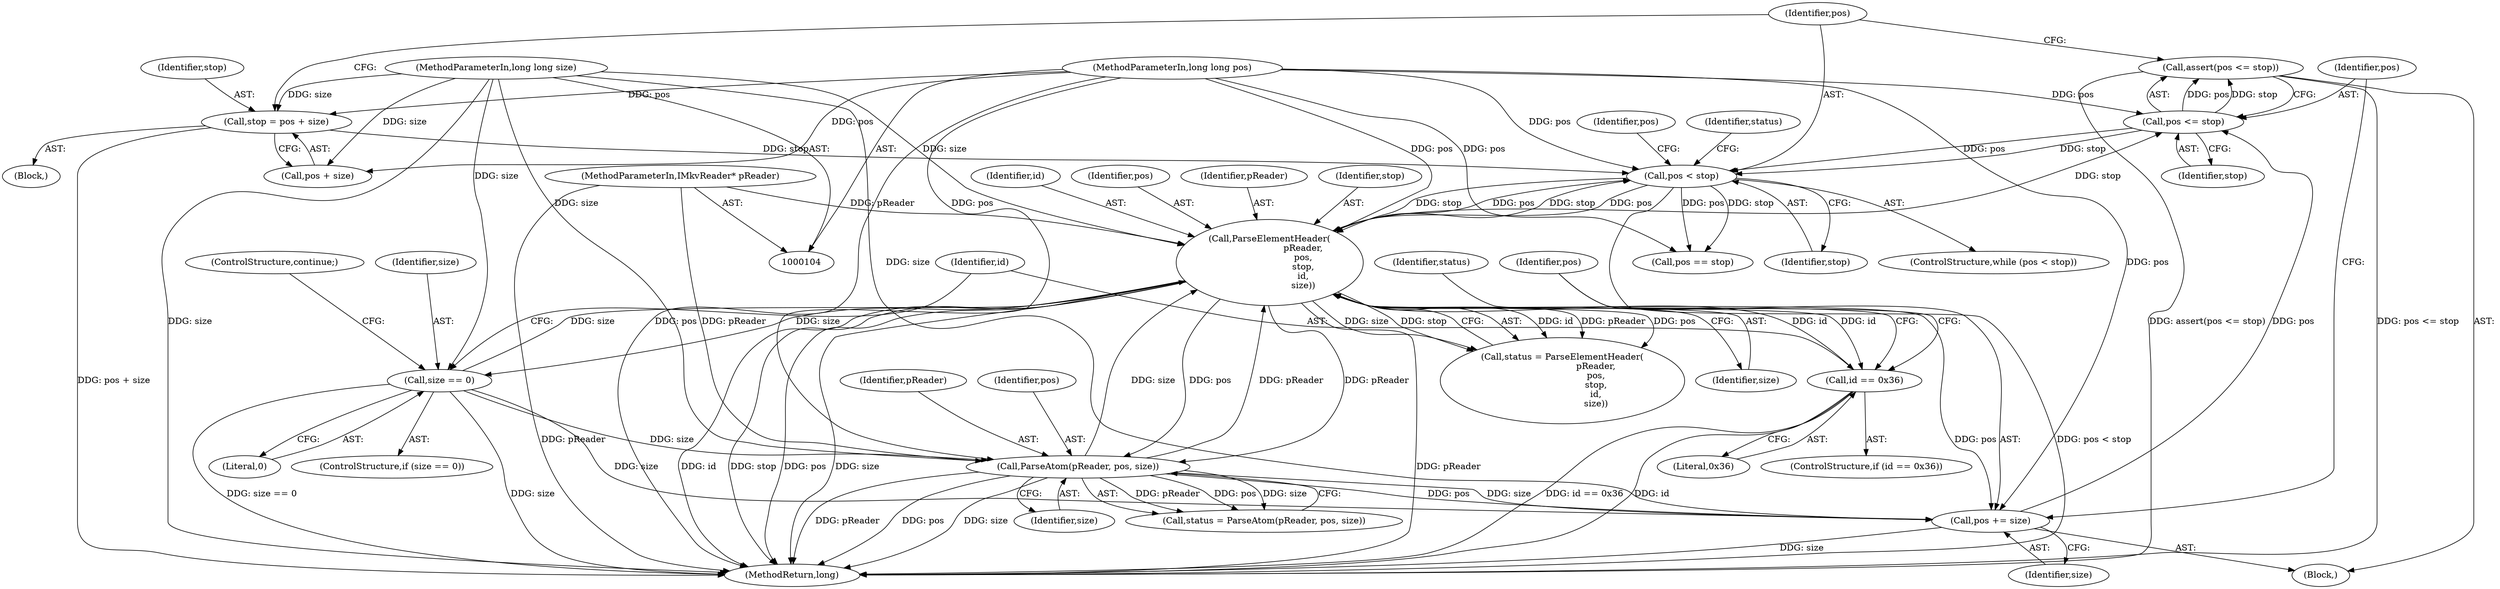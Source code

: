 digraph "1_Android_04839626ed859623901ebd3a5fd483982186b59d_163@API" {
"1000162" [label="(Call,assert(pos <= stop))"];
"1000163" [label="(Call,pos <= stop)"];
"1000159" [label="(Call,pos += size)"];
"1000138" [label="(Call,size == 0)"];
"1000125" [label="(Call,ParseElementHeader(\n                        pReader,\n                        pos,\n                        stop,\n                        id,\n                        size))"];
"1000149" [label="(Call,ParseAtom(pReader, pos, size))"];
"1000105" [label="(MethodParameterIn,IMkvReader* pReader)"];
"1000106" [label="(MethodParameterIn,long long pos)"];
"1000107" [label="(MethodParameterIn,long long size)"];
"1000116" [label="(Call,pos < stop)"];
"1000110" [label="(Call,stop = pos + size)"];
"1000143" [label="(Call,id == 0x36)"];
"1000165" [label="(Identifier,stop)"];
"1000106" [label="(MethodParameterIn,long long pos)"];
"1000140" [label="(Literal,0)"];
"1000112" [label="(Call,pos + size)"];
"1000164" [label="(Identifier,pos)"];
"1000139" [label="(Identifier,size)"];
"1000116" [label="(Call,pos < stop)"];
"1000145" [label="(Literal,0x36)"];
"1000126" [label="(Identifier,pReader)"];
"1000152" [label="(Identifier,size)"];
"1000144" [label="(Identifier,id)"];
"1000148" [label="(Identifier,status)"];
"1000111" [label="(Identifier,stop)"];
"1000118" [label="(Identifier,stop)"];
"1000125" [label="(Call,ParseElementHeader(\n                        pReader,\n                        pos,\n                        stop,\n                        id,\n                        size))"];
"1000160" [label="(Identifier,pos)"];
"1000147" [label="(Call,status = ParseAtom(pReader, pos, size))"];
"1000128" [label="(Identifier,stop)"];
"1000107" [label="(MethodParameterIn,long long size)"];
"1000108" [label="(Block,)"];
"1000151" [label="(Identifier,pos)"];
"1000110" [label="(Call,stop = pos + size)"];
"1000150" [label="(Identifier,pReader)"];
"1000138" [label="(Call,size == 0)"];
"1000115" [label="(ControlStructure,while (pos < stop))"];
"1000137" [label="(ControlStructure,if (size == 0))"];
"1000129" [label="(Identifier,id)"];
"1000162" [label="(Call,assert(pos <= stop))"];
"1000149" [label="(Call,ParseAtom(pReader, pos, size))"];
"1000167" [label="(Call,pos == stop)"];
"1000143" [label="(Call,id == 0x36)"];
"1000142" [label="(ControlStructure,if (id == 0x36))"];
"1000123" [label="(Call,status = ParseElementHeader(\n                        pReader,\n                        pos,\n                        stop,\n                        id,\n                        size))"];
"1000130" [label="(Identifier,size)"];
"1000105" [label="(MethodParameterIn,IMkvReader* pReader)"];
"1000161" [label="(Identifier,size)"];
"1000127" [label="(Identifier,pos)"];
"1000159" [label="(Call,pos += size)"];
"1000117" [label="(Identifier,pos)"];
"1000141" [label="(ControlStructure,continue;)"];
"1000124" [label="(Identifier,status)"];
"1000168" [label="(Identifier,pos)"];
"1000119" [label="(Block,)"];
"1000172" [label="(MethodReturn,long)"];
"1000163" [label="(Call,pos <= stop)"];
"1000162" -> "1000119"  [label="AST: "];
"1000162" -> "1000163"  [label="CFG: "];
"1000163" -> "1000162"  [label="AST: "];
"1000117" -> "1000162"  [label="CFG: "];
"1000162" -> "1000172"  [label="DDG: pos <= stop"];
"1000162" -> "1000172"  [label="DDG: assert(pos <= stop)"];
"1000163" -> "1000162"  [label="DDG: pos"];
"1000163" -> "1000162"  [label="DDG: stop"];
"1000163" -> "1000165"  [label="CFG: "];
"1000164" -> "1000163"  [label="AST: "];
"1000165" -> "1000163"  [label="AST: "];
"1000163" -> "1000116"  [label="DDG: pos"];
"1000163" -> "1000116"  [label="DDG: stop"];
"1000159" -> "1000163"  [label="DDG: pos"];
"1000106" -> "1000163"  [label="DDG: pos"];
"1000125" -> "1000163"  [label="DDG: stop"];
"1000159" -> "1000119"  [label="AST: "];
"1000159" -> "1000161"  [label="CFG: "];
"1000160" -> "1000159"  [label="AST: "];
"1000161" -> "1000159"  [label="AST: "];
"1000164" -> "1000159"  [label="CFG: "];
"1000159" -> "1000172"  [label="DDG: size"];
"1000138" -> "1000159"  [label="DDG: size"];
"1000149" -> "1000159"  [label="DDG: size"];
"1000149" -> "1000159"  [label="DDG: pos"];
"1000107" -> "1000159"  [label="DDG: size"];
"1000125" -> "1000159"  [label="DDG: pos"];
"1000106" -> "1000159"  [label="DDG: pos"];
"1000138" -> "1000137"  [label="AST: "];
"1000138" -> "1000140"  [label="CFG: "];
"1000139" -> "1000138"  [label="AST: "];
"1000140" -> "1000138"  [label="AST: "];
"1000141" -> "1000138"  [label="CFG: "];
"1000144" -> "1000138"  [label="CFG: "];
"1000138" -> "1000172"  [label="DDG: size"];
"1000138" -> "1000172"  [label="DDG: size == 0"];
"1000138" -> "1000125"  [label="DDG: size"];
"1000125" -> "1000138"  [label="DDG: size"];
"1000107" -> "1000138"  [label="DDG: size"];
"1000138" -> "1000149"  [label="DDG: size"];
"1000125" -> "1000123"  [label="AST: "];
"1000125" -> "1000130"  [label="CFG: "];
"1000126" -> "1000125"  [label="AST: "];
"1000127" -> "1000125"  [label="AST: "];
"1000128" -> "1000125"  [label="AST: "];
"1000129" -> "1000125"  [label="AST: "];
"1000130" -> "1000125"  [label="AST: "];
"1000123" -> "1000125"  [label="CFG: "];
"1000125" -> "1000172"  [label="DDG: pos"];
"1000125" -> "1000172"  [label="DDG: size"];
"1000125" -> "1000172"  [label="DDG: pReader"];
"1000125" -> "1000172"  [label="DDG: id"];
"1000125" -> "1000172"  [label="DDG: stop"];
"1000125" -> "1000116"  [label="DDG: pos"];
"1000125" -> "1000116"  [label="DDG: stop"];
"1000125" -> "1000123"  [label="DDG: id"];
"1000125" -> "1000123"  [label="DDG: pReader"];
"1000125" -> "1000123"  [label="DDG: pos"];
"1000125" -> "1000123"  [label="DDG: size"];
"1000125" -> "1000123"  [label="DDG: stop"];
"1000149" -> "1000125"  [label="DDG: pReader"];
"1000149" -> "1000125"  [label="DDG: size"];
"1000105" -> "1000125"  [label="DDG: pReader"];
"1000116" -> "1000125"  [label="DDG: pos"];
"1000116" -> "1000125"  [label="DDG: stop"];
"1000106" -> "1000125"  [label="DDG: pos"];
"1000143" -> "1000125"  [label="DDG: id"];
"1000107" -> "1000125"  [label="DDG: size"];
"1000125" -> "1000143"  [label="DDG: id"];
"1000125" -> "1000149"  [label="DDG: pReader"];
"1000125" -> "1000149"  [label="DDG: pos"];
"1000149" -> "1000147"  [label="AST: "];
"1000149" -> "1000152"  [label="CFG: "];
"1000150" -> "1000149"  [label="AST: "];
"1000151" -> "1000149"  [label="AST: "];
"1000152" -> "1000149"  [label="AST: "];
"1000147" -> "1000149"  [label="CFG: "];
"1000149" -> "1000172"  [label="DDG: pReader"];
"1000149" -> "1000172"  [label="DDG: pos"];
"1000149" -> "1000172"  [label="DDG: size"];
"1000149" -> "1000147"  [label="DDG: pReader"];
"1000149" -> "1000147"  [label="DDG: pos"];
"1000149" -> "1000147"  [label="DDG: size"];
"1000105" -> "1000149"  [label="DDG: pReader"];
"1000106" -> "1000149"  [label="DDG: pos"];
"1000107" -> "1000149"  [label="DDG: size"];
"1000105" -> "1000104"  [label="AST: "];
"1000105" -> "1000172"  [label="DDG: pReader"];
"1000106" -> "1000104"  [label="AST: "];
"1000106" -> "1000172"  [label="DDG: pos"];
"1000106" -> "1000110"  [label="DDG: pos"];
"1000106" -> "1000112"  [label="DDG: pos"];
"1000106" -> "1000116"  [label="DDG: pos"];
"1000106" -> "1000167"  [label="DDG: pos"];
"1000107" -> "1000104"  [label="AST: "];
"1000107" -> "1000172"  [label="DDG: size"];
"1000107" -> "1000110"  [label="DDG: size"];
"1000107" -> "1000112"  [label="DDG: size"];
"1000116" -> "1000115"  [label="AST: "];
"1000116" -> "1000118"  [label="CFG: "];
"1000117" -> "1000116"  [label="AST: "];
"1000118" -> "1000116"  [label="AST: "];
"1000124" -> "1000116"  [label="CFG: "];
"1000168" -> "1000116"  [label="CFG: "];
"1000116" -> "1000172"  [label="DDG: pos < stop"];
"1000110" -> "1000116"  [label="DDG: stop"];
"1000116" -> "1000167"  [label="DDG: pos"];
"1000116" -> "1000167"  [label="DDG: stop"];
"1000110" -> "1000108"  [label="AST: "];
"1000110" -> "1000112"  [label="CFG: "];
"1000111" -> "1000110"  [label="AST: "];
"1000112" -> "1000110"  [label="AST: "];
"1000117" -> "1000110"  [label="CFG: "];
"1000110" -> "1000172"  [label="DDG: pos + size"];
"1000143" -> "1000142"  [label="AST: "];
"1000143" -> "1000145"  [label="CFG: "];
"1000144" -> "1000143"  [label="AST: "];
"1000145" -> "1000143"  [label="AST: "];
"1000148" -> "1000143"  [label="CFG: "];
"1000160" -> "1000143"  [label="CFG: "];
"1000143" -> "1000172"  [label="DDG: id == 0x36"];
"1000143" -> "1000172"  [label="DDG: id"];
}
